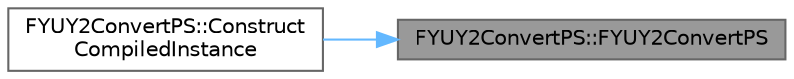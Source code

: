 digraph "FYUY2ConvertPS::FYUY2ConvertPS"
{
 // INTERACTIVE_SVG=YES
 // LATEX_PDF_SIZE
  bgcolor="transparent";
  edge [fontname=Helvetica,fontsize=10,labelfontname=Helvetica,labelfontsize=10];
  node [fontname=Helvetica,fontsize=10,shape=box,height=0.2,width=0.4];
  rankdir="RL";
  Node1 [id="Node000001",label="FYUY2ConvertPS::FYUY2ConvertPS",height=0.2,width=0.4,color="gray40", fillcolor="grey60", style="filled", fontcolor="black",tooltip=" "];
  Node1 -> Node2 [id="edge1_Node000001_Node000002",dir="back",color="steelblue1",style="solid",tooltip=" "];
  Node2 [id="Node000002",label="FYUY2ConvertPS::Construct\lCompiledInstance",height=0.2,width=0.4,color="grey40", fillcolor="white", style="filled",URL="$d1/d6c/classFYUY2ConvertPS.html#ae6b80633519eea9657f028f9d37ea31b",tooltip=" "];
}
